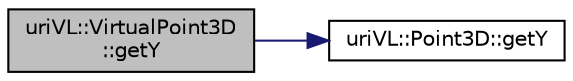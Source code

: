 digraph "uriVL::VirtualPoint3D::getY"
{
  edge [fontname="Helvetica",fontsize="10",labelfontname="Helvetica",labelfontsize="10"];
  node [fontname="Helvetica",fontsize="10",shape=record];
  rankdir="LR";
  Node1 [label="uriVL::VirtualPoint3D\l::getY",height=0.2,width=0.4,color="black", fillcolor="grey75", style="filled", fontcolor="black"];
  Node1 -> Node2 [color="midnightblue",fontsize="10",style="solid",fontname="Helvetica"];
  Node2 [label="uriVL::Point3D::getY",height=0.2,width=0.4,color="black", fillcolor="white", style="filled",URL="$classuriVL_1_1Point3D.html#a16b67d11dd34673fd73162154e2f2324",tooltip="Returns the point&#39;s Y coordinate. "];
}
